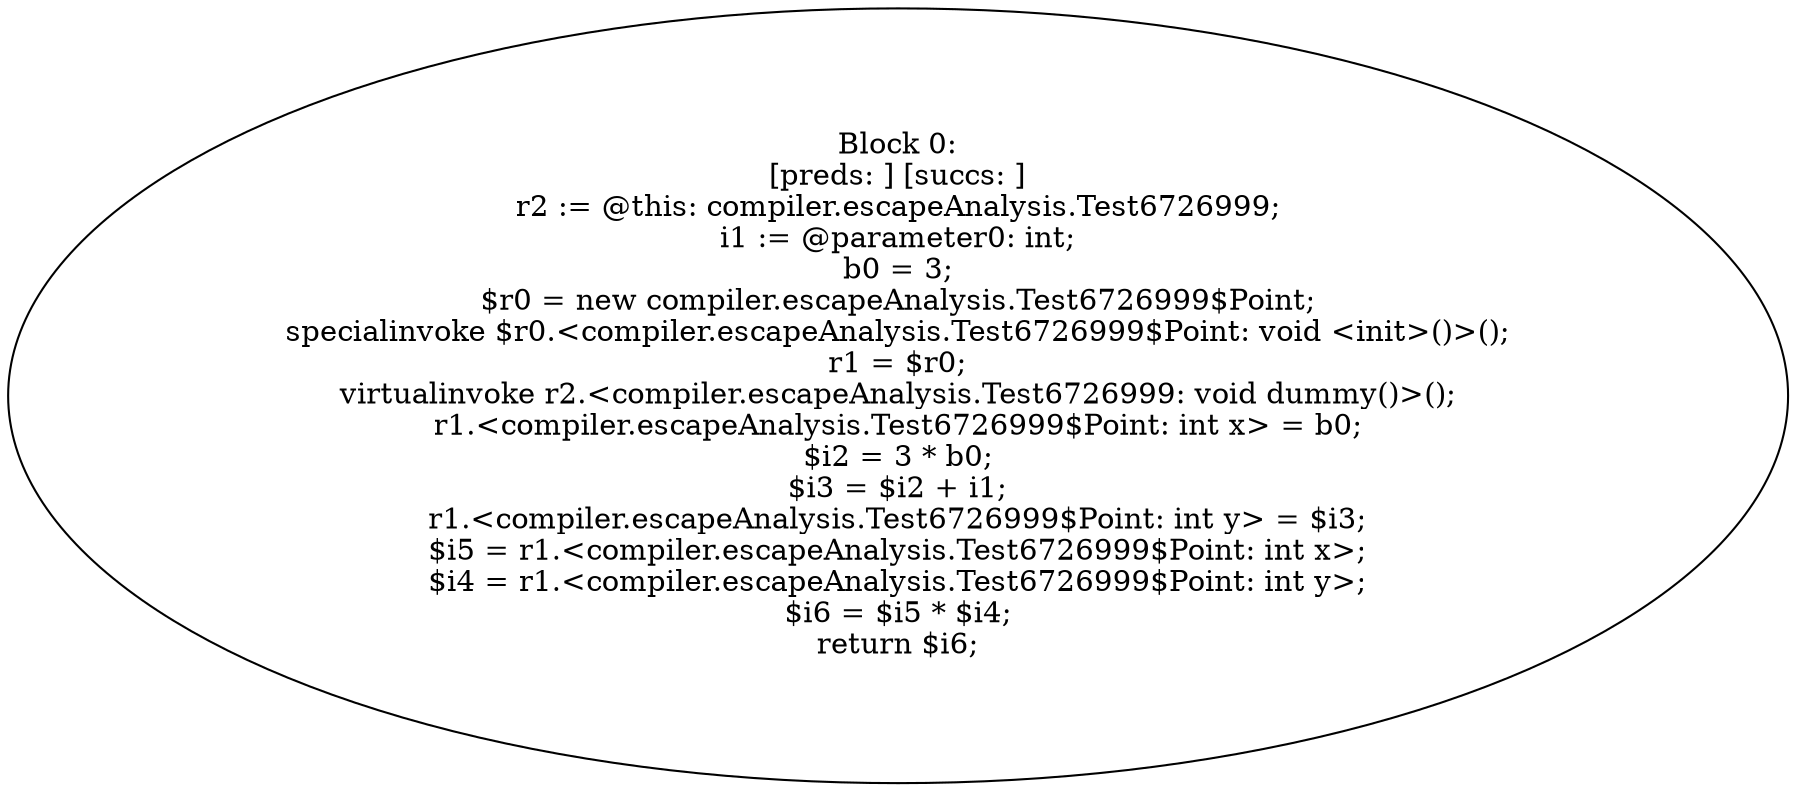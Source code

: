 digraph "unitGraph" {
    "Block 0:
[preds: ] [succs: ]
r2 := @this: compiler.escapeAnalysis.Test6726999;
i1 := @parameter0: int;
b0 = 3;
$r0 = new compiler.escapeAnalysis.Test6726999$Point;
specialinvoke $r0.<compiler.escapeAnalysis.Test6726999$Point: void <init>()>();
r1 = $r0;
virtualinvoke r2.<compiler.escapeAnalysis.Test6726999: void dummy()>();
r1.<compiler.escapeAnalysis.Test6726999$Point: int x> = b0;
$i2 = 3 * b0;
$i3 = $i2 + i1;
r1.<compiler.escapeAnalysis.Test6726999$Point: int y> = $i3;
$i5 = r1.<compiler.escapeAnalysis.Test6726999$Point: int x>;
$i4 = r1.<compiler.escapeAnalysis.Test6726999$Point: int y>;
$i6 = $i5 * $i4;
return $i6;
"
}
